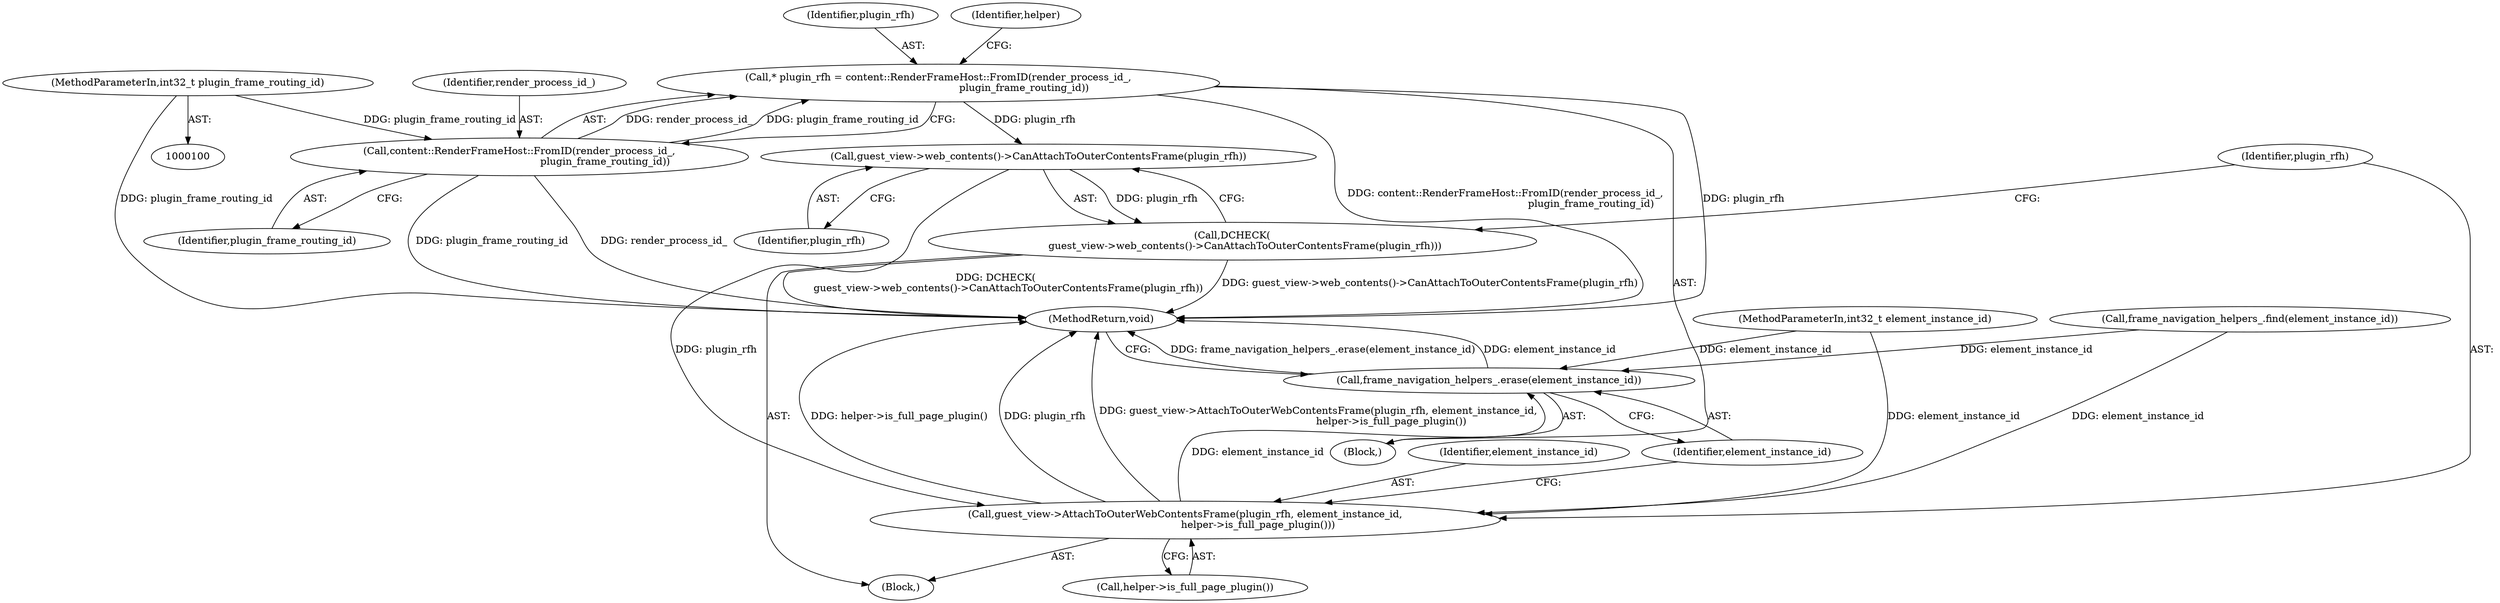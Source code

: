 digraph "1_Chrome_5bb223676defeba9c44a5ce42460c86e24561e73_12@pointer" {
"1000137" [label="(Call,guest_view->web_contents()->CanAttachToOuterContentsFrame(plugin_rfh))"];
"1000116" [label="(Call,* plugin_rfh = content::RenderFrameHost::FromID(render_process_id_,\n                                                      plugin_frame_routing_id))"];
"1000118" [label="(Call,content::RenderFrameHost::FromID(render_process_id_,\n                                                      plugin_frame_routing_id))"];
"1000102" [label="(MethodParameterIn,int32_t plugin_frame_routing_id)"];
"1000136" [label="(Call,DCHECK(\n        guest_view->web_contents()->CanAttachToOuterContentsFrame(plugin_rfh)))"];
"1000139" [label="(Call,guest_view->AttachToOuterWebContentsFrame(plugin_rfh, element_instance_id,\n                                              helper->is_full_page_plugin()))"];
"1000150" [label="(Call,frame_navigation_helpers_.erase(element_instance_id))"];
"1000101" [label="(MethodParameterIn,int32_t element_instance_id)"];
"1000141" [label="(Identifier,element_instance_id)"];
"1000117" [label="(Identifier,plugin_rfh)"];
"1000138" [label="(Identifier,plugin_rfh)"];
"1000119" [label="(Identifier,render_process_id_)"];
"1000142" [label="(Call,helper->is_full_page_plugin())"];
"1000140" [label="(Identifier,plugin_rfh)"];
"1000103" [label="(Block,)"];
"1000123" [label="(Identifier,helper)"];
"1000118" [label="(Call,content::RenderFrameHost::FromID(render_process_id_,\n                                                      plugin_frame_routing_id))"];
"1000136" [label="(Call,DCHECK(\n        guest_view->web_contents()->CanAttachToOuterContentsFrame(plugin_rfh)))"];
"1000135" [label="(Block,)"];
"1000150" [label="(Call,frame_navigation_helpers_.erase(element_instance_id))"];
"1000151" [label="(Identifier,element_instance_id)"];
"1000107" [label="(Call,frame_navigation_helpers_.find(element_instance_id))"];
"1000152" [label="(MethodReturn,void)"];
"1000102" [label="(MethodParameterIn,int32_t plugin_frame_routing_id)"];
"1000116" [label="(Call,* plugin_rfh = content::RenderFrameHost::FromID(render_process_id_,\n                                                      plugin_frame_routing_id))"];
"1000139" [label="(Call,guest_view->AttachToOuterWebContentsFrame(plugin_rfh, element_instance_id,\n                                              helper->is_full_page_plugin()))"];
"1000120" [label="(Identifier,plugin_frame_routing_id)"];
"1000137" [label="(Call,guest_view->web_contents()->CanAttachToOuterContentsFrame(plugin_rfh))"];
"1000137" -> "1000136"  [label="AST: "];
"1000137" -> "1000138"  [label="CFG: "];
"1000138" -> "1000137"  [label="AST: "];
"1000136" -> "1000137"  [label="CFG: "];
"1000137" -> "1000136"  [label="DDG: plugin_rfh"];
"1000116" -> "1000137"  [label="DDG: plugin_rfh"];
"1000137" -> "1000139"  [label="DDG: plugin_rfh"];
"1000116" -> "1000103"  [label="AST: "];
"1000116" -> "1000118"  [label="CFG: "];
"1000117" -> "1000116"  [label="AST: "];
"1000118" -> "1000116"  [label="AST: "];
"1000123" -> "1000116"  [label="CFG: "];
"1000116" -> "1000152"  [label="DDG: plugin_rfh"];
"1000116" -> "1000152"  [label="DDG: content::RenderFrameHost::FromID(render_process_id_,\n                                                      plugin_frame_routing_id)"];
"1000118" -> "1000116"  [label="DDG: render_process_id_"];
"1000118" -> "1000116"  [label="DDG: plugin_frame_routing_id"];
"1000118" -> "1000120"  [label="CFG: "];
"1000119" -> "1000118"  [label="AST: "];
"1000120" -> "1000118"  [label="AST: "];
"1000118" -> "1000152"  [label="DDG: render_process_id_"];
"1000118" -> "1000152"  [label="DDG: plugin_frame_routing_id"];
"1000102" -> "1000118"  [label="DDG: plugin_frame_routing_id"];
"1000102" -> "1000100"  [label="AST: "];
"1000102" -> "1000152"  [label="DDG: plugin_frame_routing_id"];
"1000136" -> "1000135"  [label="AST: "];
"1000140" -> "1000136"  [label="CFG: "];
"1000136" -> "1000152"  [label="DDG: guest_view->web_contents()->CanAttachToOuterContentsFrame(plugin_rfh)"];
"1000136" -> "1000152"  [label="DDG: DCHECK(\n        guest_view->web_contents()->CanAttachToOuterContentsFrame(plugin_rfh))"];
"1000139" -> "1000135"  [label="AST: "];
"1000139" -> "1000142"  [label="CFG: "];
"1000140" -> "1000139"  [label="AST: "];
"1000141" -> "1000139"  [label="AST: "];
"1000142" -> "1000139"  [label="AST: "];
"1000151" -> "1000139"  [label="CFG: "];
"1000139" -> "1000152"  [label="DDG: helper->is_full_page_plugin()"];
"1000139" -> "1000152"  [label="DDG: plugin_rfh"];
"1000139" -> "1000152"  [label="DDG: guest_view->AttachToOuterWebContentsFrame(plugin_rfh, element_instance_id,\n                                              helper->is_full_page_plugin())"];
"1000107" -> "1000139"  [label="DDG: element_instance_id"];
"1000101" -> "1000139"  [label="DDG: element_instance_id"];
"1000139" -> "1000150"  [label="DDG: element_instance_id"];
"1000150" -> "1000103"  [label="AST: "];
"1000150" -> "1000151"  [label="CFG: "];
"1000151" -> "1000150"  [label="AST: "];
"1000152" -> "1000150"  [label="CFG: "];
"1000150" -> "1000152"  [label="DDG: frame_navigation_helpers_.erase(element_instance_id)"];
"1000150" -> "1000152"  [label="DDG: element_instance_id"];
"1000107" -> "1000150"  [label="DDG: element_instance_id"];
"1000101" -> "1000150"  [label="DDG: element_instance_id"];
}
